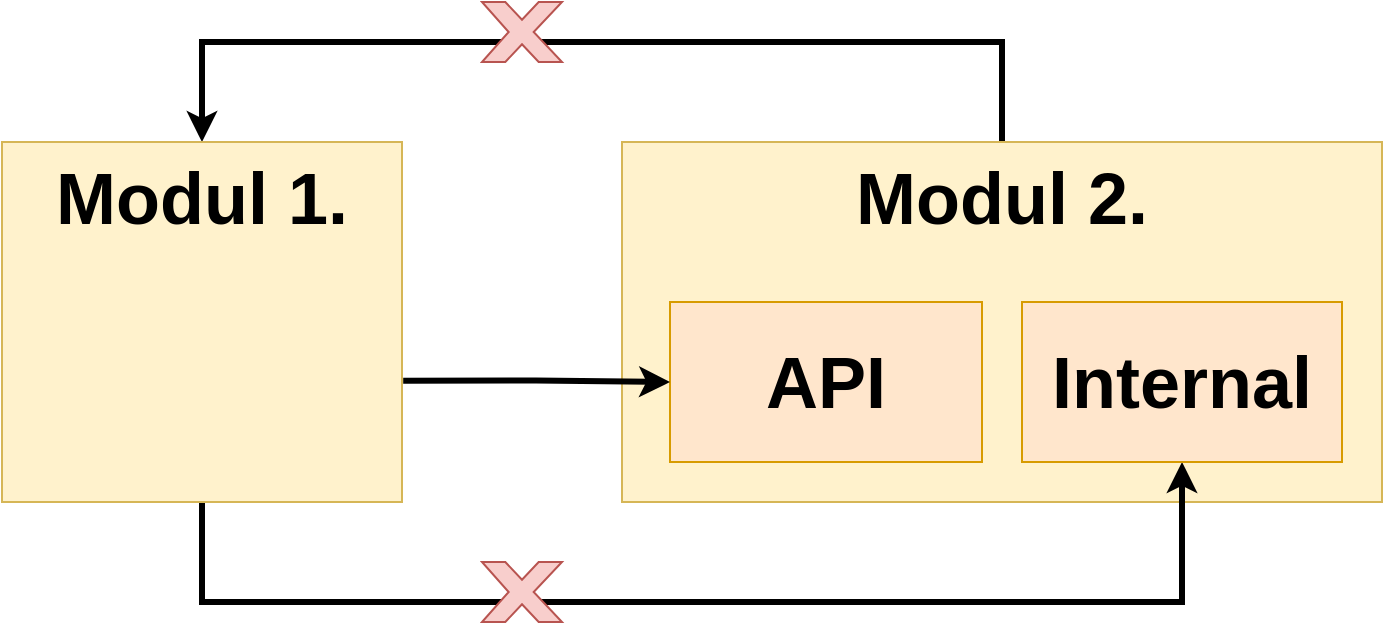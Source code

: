 <mxfile version="24.7.1" type="device">
  <diagram name="1 oldal" id="9zP5NQaTRb3VvkxQUBD1">
    <mxGraphModel dx="1185" dy="674" grid="1" gridSize="10" guides="1" tooltips="1" connect="1" arrows="1" fold="1" page="1" pageScale="1" pageWidth="827" pageHeight="1169" math="0" shadow="0">
      <root>
        <mxCell id="0" />
        <mxCell id="1" parent="0" />
        <mxCell id="ECaS3ncBVew-c8PPRQai-16" style="edgeStyle=orthogonalEdgeStyle;rounded=0;orthogonalLoop=1;jettySize=auto;html=1;exitX=0.5;exitY=0;exitDx=0;exitDy=0;entryX=0.5;entryY=0;entryDx=0;entryDy=0;strokeWidth=3;" edge="1" parent="1" source="ECaS3ncBVew-c8PPRQai-2" target="ECaS3ncBVew-c8PPRQai-1">
          <mxGeometry relative="1" as="geometry">
            <Array as="points">
              <mxPoint x="580" y="40" />
              <mxPoint x="180" y="40" />
            </Array>
          </mxGeometry>
        </mxCell>
        <mxCell id="ECaS3ncBVew-c8PPRQai-2" value="Modul 2." style="rounded=0;whiteSpace=wrap;html=1;verticalAlign=top;fillColor=#fff2cc;strokeColor=#d6b656;fontSize=36;fontStyle=1" vertex="1" parent="1">
          <mxGeometry x="390" y="90" width="380" height="180" as="geometry" />
        </mxCell>
        <mxCell id="ECaS3ncBVew-c8PPRQai-17" style="edgeStyle=orthogonalEdgeStyle;rounded=0;orthogonalLoop=1;jettySize=auto;html=1;exitX=0.5;exitY=1;exitDx=0;exitDy=0;entryX=0.5;entryY=1;entryDx=0;entryDy=0;strokeWidth=3;" edge="1" parent="1" source="ECaS3ncBVew-c8PPRQai-1" target="ECaS3ncBVew-c8PPRQai-5">
          <mxGeometry relative="1" as="geometry">
            <Array as="points">
              <mxPoint x="180" y="320" />
              <mxPoint x="670" y="320" />
            </Array>
          </mxGeometry>
        </mxCell>
        <mxCell id="ECaS3ncBVew-c8PPRQai-1" value="Modul 1." style="rounded=0;whiteSpace=wrap;html=1;verticalAlign=top;fillColor=#fff2cc;strokeColor=#d6b656;fontSize=36;fontStyle=1" vertex="1" parent="1">
          <mxGeometry x="80" y="90" width="200" height="180" as="geometry" />
        </mxCell>
        <mxCell id="ECaS3ncBVew-c8PPRQai-4" value="API" style="rounded=0;whiteSpace=wrap;html=1;fillColor=#ffe6cc;strokeColor=#d79b00;fontSize=36;fontStyle=1" vertex="1" parent="1">
          <mxGeometry x="414" y="170" width="156" height="80" as="geometry" />
        </mxCell>
        <mxCell id="ECaS3ncBVew-c8PPRQai-5" value="&lt;font style=&quot;font-size: 36px;&quot;&gt;Internal&lt;/font&gt;" style="rounded=0;whiteSpace=wrap;html=1;fillColor=#ffe6cc;strokeColor=#d79b00;fontStyle=1" vertex="1" parent="1">
          <mxGeometry x="590" y="170" width="160" height="80" as="geometry" />
        </mxCell>
        <mxCell id="ECaS3ncBVew-c8PPRQai-8" value="" style="verticalLabelPosition=bottom;verticalAlign=top;html=1;shape=mxgraph.basic.x;fillColor=#f8cecc;strokeColor=#b85450;" vertex="1" parent="1">
          <mxGeometry x="320" y="300" width="40" height="30" as="geometry" />
        </mxCell>
        <mxCell id="ECaS3ncBVew-c8PPRQai-13" value="" style="verticalLabelPosition=bottom;verticalAlign=top;html=1;shape=mxgraph.basic.x;fillColor=#f8cecc;strokeColor=#b85450;" vertex="1" parent="1">
          <mxGeometry x="320" y="20" width="40" height="30" as="geometry" />
        </mxCell>
        <mxCell id="ECaS3ncBVew-c8PPRQai-19" style="edgeStyle=orthogonalEdgeStyle;rounded=0;orthogonalLoop=1;jettySize=auto;html=1;exitX=1.003;exitY=0.663;exitDx=0;exitDy=0;entryX=0;entryY=0.5;entryDx=0;entryDy=0;exitPerimeter=0;strokeWidth=3;" edge="1" parent="1" source="ECaS3ncBVew-c8PPRQai-1" target="ECaS3ncBVew-c8PPRQai-4">
          <mxGeometry relative="1" as="geometry" />
        </mxCell>
      </root>
    </mxGraphModel>
  </diagram>
</mxfile>
